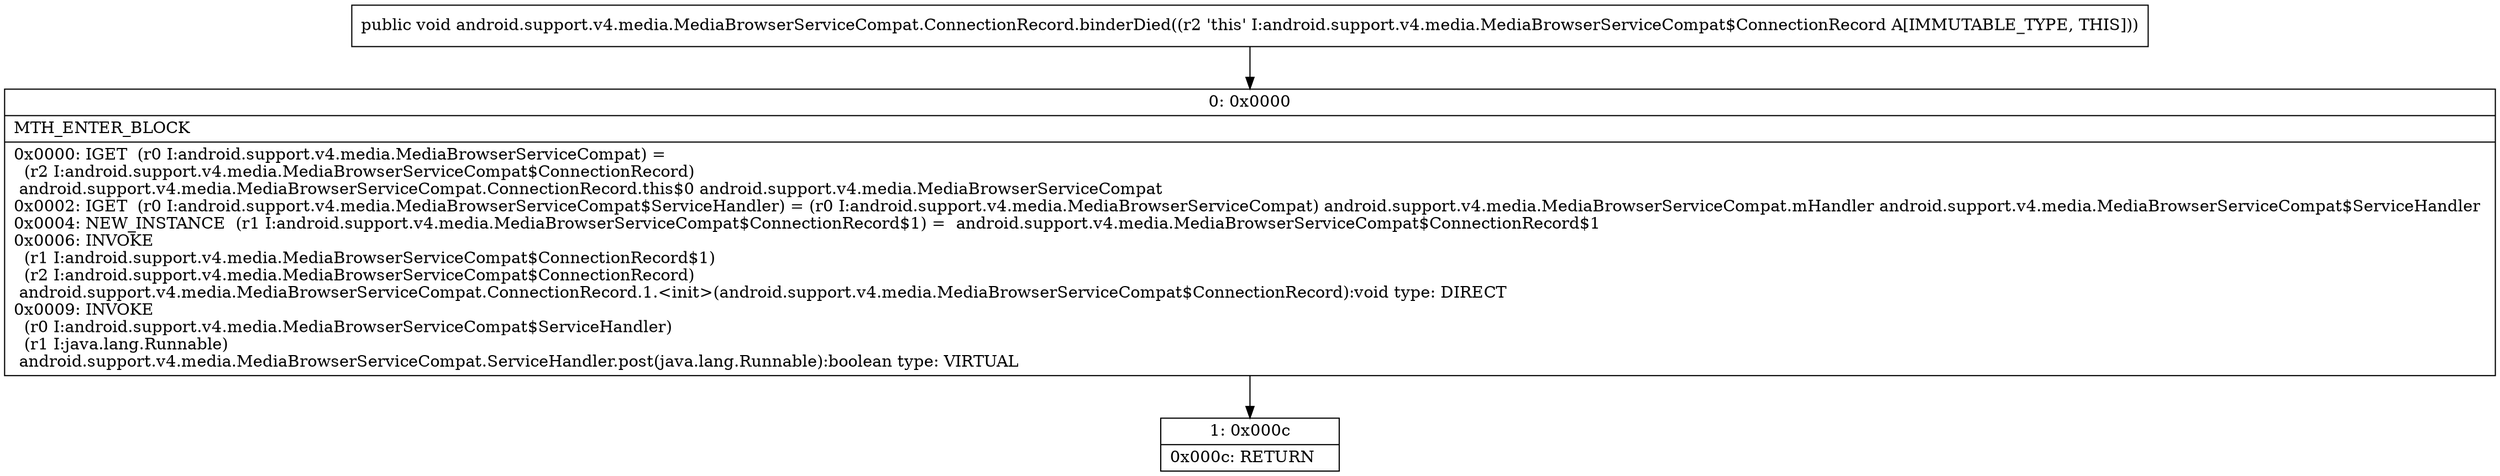digraph "CFG forandroid.support.v4.media.MediaBrowserServiceCompat.ConnectionRecord.binderDied()V" {
Node_0 [shape=record,label="{0\:\ 0x0000|MTH_ENTER_BLOCK\l|0x0000: IGET  (r0 I:android.support.v4.media.MediaBrowserServiceCompat) = \l  (r2 I:android.support.v4.media.MediaBrowserServiceCompat$ConnectionRecord)\l android.support.v4.media.MediaBrowserServiceCompat.ConnectionRecord.this$0 android.support.v4.media.MediaBrowserServiceCompat \l0x0002: IGET  (r0 I:android.support.v4.media.MediaBrowserServiceCompat$ServiceHandler) = (r0 I:android.support.v4.media.MediaBrowserServiceCompat) android.support.v4.media.MediaBrowserServiceCompat.mHandler android.support.v4.media.MediaBrowserServiceCompat$ServiceHandler \l0x0004: NEW_INSTANCE  (r1 I:android.support.v4.media.MediaBrowserServiceCompat$ConnectionRecord$1) =  android.support.v4.media.MediaBrowserServiceCompat$ConnectionRecord$1 \l0x0006: INVOKE  \l  (r1 I:android.support.v4.media.MediaBrowserServiceCompat$ConnectionRecord$1)\l  (r2 I:android.support.v4.media.MediaBrowserServiceCompat$ConnectionRecord)\l android.support.v4.media.MediaBrowserServiceCompat.ConnectionRecord.1.\<init\>(android.support.v4.media.MediaBrowserServiceCompat$ConnectionRecord):void type: DIRECT \l0x0009: INVOKE  \l  (r0 I:android.support.v4.media.MediaBrowserServiceCompat$ServiceHandler)\l  (r1 I:java.lang.Runnable)\l android.support.v4.media.MediaBrowserServiceCompat.ServiceHandler.post(java.lang.Runnable):boolean type: VIRTUAL \l}"];
Node_1 [shape=record,label="{1\:\ 0x000c|0x000c: RETURN   \l}"];
MethodNode[shape=record,label="{public void android.support.v4.media.MediaBrowserServiceCompat.ConnectionRecord.binderDied((r2 'this' I:android.support.v4.media.MediaBrowserServiceCompat$ConnectionRecord A[IMMUTABLE_TYPE, THIS])) }"];
MethodNode -> Node_0;
Node_0 -> Node_1;
}

